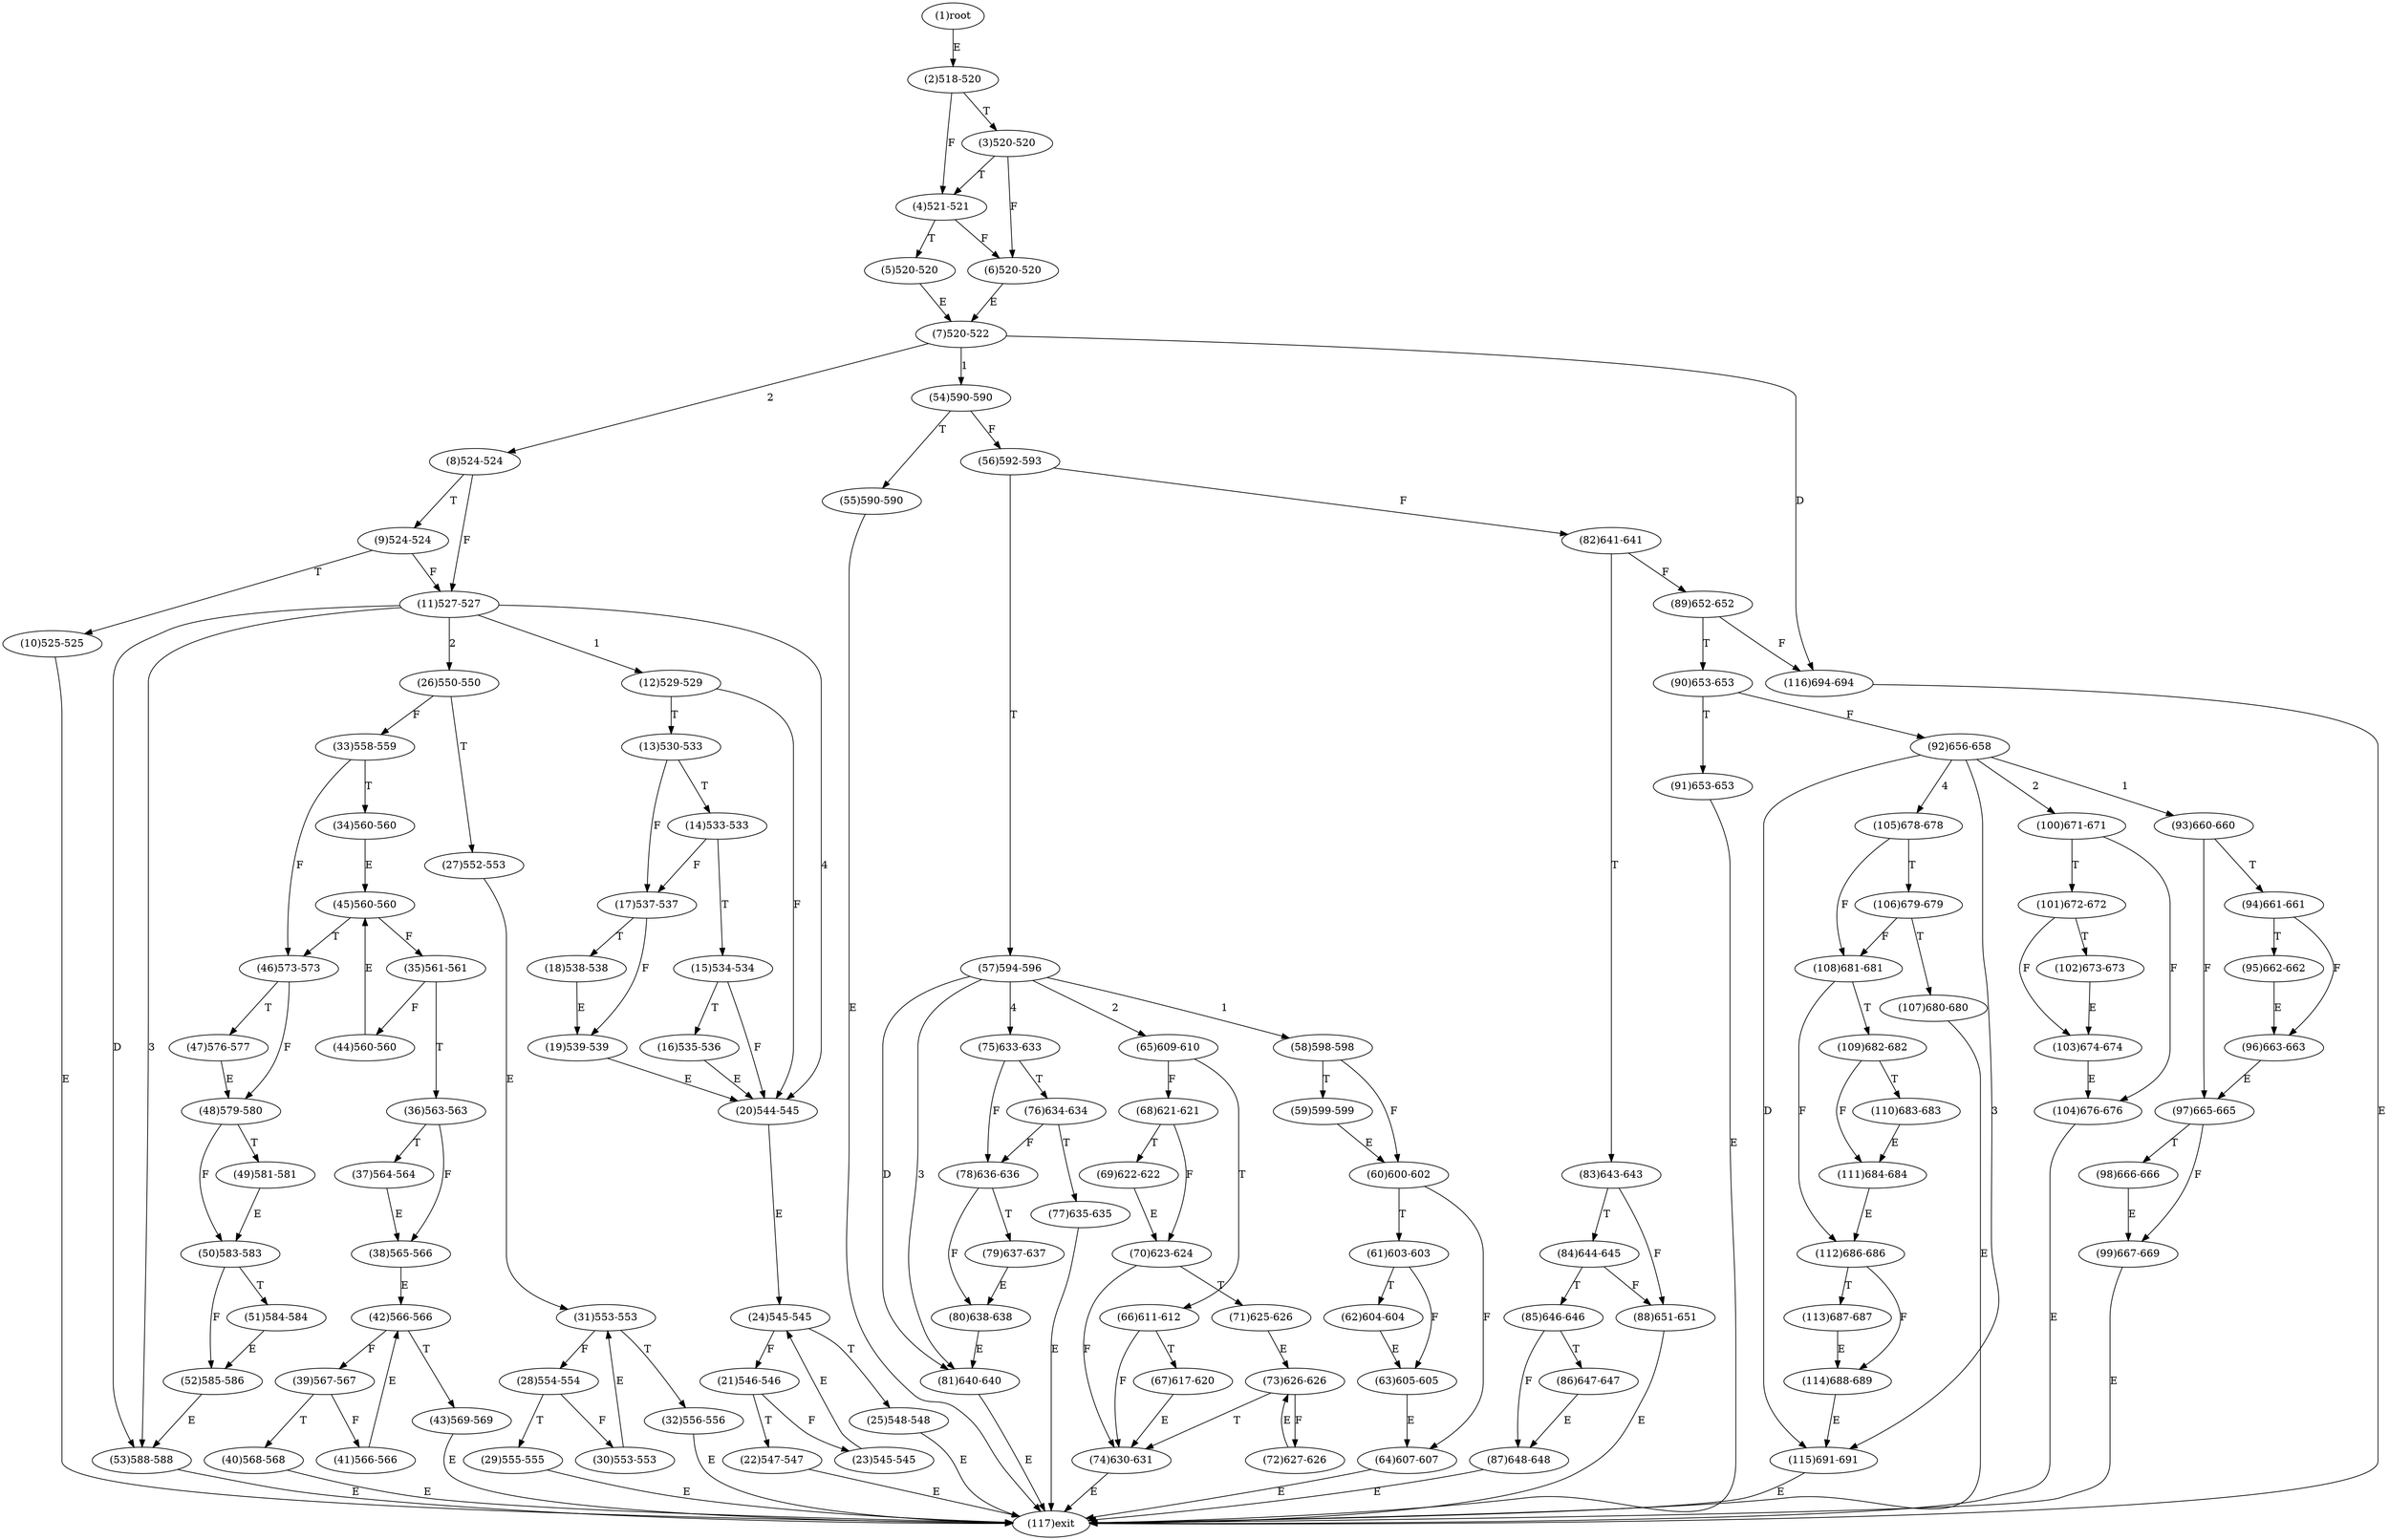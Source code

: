 digraph "" { 
1[ label="(1)root"];
2[ label="(2)518-520"];
3[ label="(3)520-520"];
4[ label="(4)521-521"];
5[ label="(5)520-520"];
6[ label="(6)520-520"];
7[ label="(7)520-522"];
8[ label="(8)524-524"];
9[ label="(9)524-524"];
10[ label="(10)525-525"];
11[ label="(11)527-527"];
12[ label="(12)529-529"];
13[ label="(13)530-533"];
14[ label="(14)533-533"];
15[ label="(15)534-534"];
17[ label="(17)537-537"];
16[ label="(16)535-536"];
19[ label="(19)539-539"];
18[ label="(18)538-538"];
21[ label="(21)546-546"];
20[ label="(20)544-545"];
23[ label="(23)545-545"];
22[ label="(22)547-547"];
25[ label="(25)548-548"];
24[ label="(24)545-545"];
27[ label="(27)552-553"];
26[ label="(26)550-550"];
29[ label="(29)555-555"];
28[ label="(28)554-554"];
31[ label="(31)553-553"];
30[ label="(30)553-553"];
34[ label="(34)560-560"];
35[ label="(35)561-561"];
32[ label="(32)556-556"];
33[ label="(33)558-559"];
38[ label="(38)565-566"];
39[ label="(39)567-567"];
36[ label="(36)563-563"];
37[ label="(37)564-564"];
42[ label="(42)566-566"];
43[ label="(43)569-569"];
40[ label="(40)568-568"];
41[ label="(41)566-566"];
46[ label="(46)573-573"];
47[ label="(47)576-577"];
44[ label="(44)560-560"];
45[ label="(45)560-560"];
51[ label="(51)584-584"];
50[ label="(50)583-583"];
49[ label="(49)581-581"];
48[ label="(48)579-580"];
55[ label="(55)590-590"];
54[ label="(54)590-590"];
53[ label="(53)588-588"];
52[ label="(52)585-586"];
59[ label="(59)599-599"];
58[ label="(58)598-598"];
57[ label="(57)594-596"];
56[ label="(56)592-593"];
63[ label="(63)605-605"];
62[ label="(62)604-604"];
61[ label="(61)603-603"];
60[ label="(60)600-602"];
68[ label="(68)621-621"];
69[ label="(69)622-622"];
70[ label="(70)623-624"];
71[ label="(71)625-626"];
64[ label="(64)607-607"];
65[ label="(65)609-610"];
66[ label="(66)611-612"];
67[ label="(67)617-620"];
76[ label="(76)634-634"];
77[ label="(77)635-635"];
78[ label="(78)636-636"];
79[ label="(79)637-637"];
72[ label="(72)627-626"];
73[ label="(73)626-626"];
74[ label="(74)630-631"];
75[ label="(75)633-633"];
85[ label="(85)646-646"];
84[ label="(84)644-645"];
87[ label="(87)648-648"];
86[ label="(86)647-647"];
81[ label="(81)640-640"];
80[ label="(80)638-638"];
83[ label="(83)643-643"];
82[ label="(82)641-641"];
93[ label="(93)660-660"];
92[ label="(92)656-658"];
95[ label="(95)662-662"];
94[ label="(94)661-661"];
89[ label="(89)652-652"];
88[ label="(88)651-651"];
91[ label="(91)653-653"];
90[ label="(90)653-653"];
102[ label="(102)673-673"];
103[ label="(103)674-674"];
100[ label="(100)671-671"];
101[ label="(101)672-672"];
98[ label="(98)666-666"];
99[ label="(99)667-669"];
96[ label="(96)663-663"];
97[ label="(97)665-665"];
110[ label="(110)683-683"];
111[ label="(111)684-684"];
108[ label="(108)681-681"];
109[ label="(109)682-682"];
106[ label="(106)679-679"];
107[ label="(107)680-680"];
104[ label="(104)676-676"];
105[ label="(105)678-678"];
117[ label="(117)exit"];
116[ label="(116)694-694"];
115[ label="(115)691-691"];
114[ label="(114)688-689"];
113[ label="(113)687-687"];
112[ label="(112)686-686"];
1->2[ label="E"];
2->4[ label="F"];
2->3[ label="T"];
3->6[ label="F"];
3->4[ label="T"];
4->6[ label="F"];
4->5[ label="T"];
5->7[ label="E"];
6->7[ label="E"];
7->54[ label="1"];
7->8[ label="2"];
7->116[ label="D"];
8->11[ label="F"];
8->9[ label="T"];
9->11[ label="F"];
9->10[ label="T"];
10->117[ label="E"];
11->12[ label="1"];
11->26[ label="2"];
11->53[ label="3"];
11->20[ label="4"];
11->53[ label="D"];
12->20[ label="F"];
12->13[ label="T"];
13->17[ label="F"];
13->14[ label="T"];
14->17[ label="F"];
14->15[ label="T"];
15->20[ label="F"];
15->16[ label="T"];
16->20[ label="E"];
17->19[ label="F"];
17->18[ label="T"];
18->19[ label="E"];
19->20[ label="E"];
20->24[ label="E"];
21->23[ label="F"];
21->22[ label="T"];
22->117[ label="E"];
23->24[ label="E"];
24->21[ label="F"];
24->25[ label="T"];
25->117[ label="E"];
26->33[ label="F"];
26->27[ label="T"];
27->31[ label="E"];
28->30[ label="F"];
28->29[ label="T"];
29->117[ label="E"];
30->31[ label="E"];
31->28[ label="F"];
31->32[ label="T"];
32->117[ label="E"];
33->46[ label="F"];
33->34[ label="T"];
34->45[ label="E"];
35->44[ label="F"];
35->36[ label="T"];
36->38[ label="F"];
36->37[ label="T"];
37->38[ label="E"];
38->42[ label="E"];
39->41[ label="F"];
39->40[ label="T"];
40->117[ label="E"];
41->42[ label="E"];
42->39[ label="F"];
42->43[ label="T"];
43->117[ label="E"];
44->45[ label="E"];
45->35[ label="F"];
45->46[ label="T"];
46->48[ label="F"];
46->47[ label="T"];
47->48[ label="E"];
48->50[ label="F"];
48->49[ label="T"];
49->50[ label="E"];
50->52[ label="F"];
50->51[ label="T"];
51->52[ label="E"];
52->53[ label="E"];
53->117[ label="E"];
54->56[ label="F"];
54->55[ label="T"];
55->117[ label="E"];
56->82[ label="F"];
56->57[ label="T"];
57->58[ label="1"];
57->65[ label="2"];
57->81[ label="3"];
57->75[ label="4"];
57->81[ label="D"];
58->60[ label="F"];
58->59[ label="T"];
59->60[ label="E"];
60->64[ label="F"];
60->61[ label="T"];
61->63[ label="F"];
61->62[ label="T"];
62->63[ label="E"];
63->64[ label="E"];
64->117[ label="E"];
65->68[ label="F"];
65->66[ label="T"];
66->74[ label="F"];
66->67[ label="T"];
67->74[ label="E"];
68->70[ label="F"];
68->69[ label="T"];
69->70[ label="E"];
70->74[ label="F"];
70->71[ label="T"];
71->73[ label="E"];
72->73[ label="E"];
73->72[ label="F"];
73->74[ label="T"];
74->117[ label="E"];
75->78[ label="F"];
75->76[ label="T"];
76->78[ label="F"];
76->77[ label="T"];
77->117[ label="E"];
78->80[ label="F"];
78->79[ label="T"];
79->80[ label="E"];
80->81[ label="E"];
81->117[ label="E"];
82->89[ label="F"];
82->83[ label="T"];
83->88[ label="F"];
83->84[ label="T"];
84->88[ label="F"];
84->85[ label="T"];
85->87[ label="F"];
85->86[ label="T"];
86->87[ label="E"];
87->117[ label="E"];
88->117[ label="E"];
89->116[ label="F"];
89->90[ label="T"];
90->92[ label="F"];
90->91[ label="T"];
91->117[ label="E"];
92->93[ label="1"];
92->100[ label="2"];
92->115[ label="3"];
92->105[ label="4"];
92->115[ label="D"];
93->97[ label="F"];
93->94[ label="T"];
94->96[ label="F"];
94->95[ label="T"];
95->96[ label="E"];
96->97[ label="E"];
97->99[ label="F"];
97->98[ label="T"];
98->99[ label="E"];
99->117[ label="E"];
100->104[ label="F"];
100->101[ label="T"];
101->103[ label="F"];
101->102[ label="T"];
102->103[ label="E"];
103->104[ label="E"];
104->117[ label="E"];
105->108[ label="F"];
105->106[ label="T"];
106->108[ label="F"];
106->107[ label="T"];
107->117[ label="E"];
108->112[ label="F"];
108->109[ label="T"];
109->111[ label="F"];
109->110[ label="T"];
110->111[ label="E"];
111->112[ label="E"];
112->114[ label="F"];
112->113[ label="T"];
113->114[ label="E"];
114->115[ label="E"];
115->117[ label="E"];
116->117[ label="E"];
}